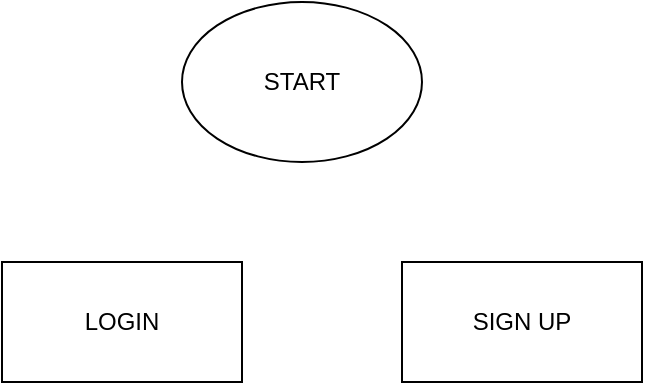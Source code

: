 <mxfile version="26.0.16">
  <diagram name="Page-1" id="Gp0mxtubiIPdionD2KCq">
    <mxGraphModel dx="786" dy="455" grid="1" gridSize="10" guides="1" tooltips="1" connect="1" arrows="1" fold="1" page="1" pageScale="1" pageWidth="850" pageHeight="1100" math="0" shadow="0">
      <root>
        <mxCell id="0" />
        <mxCell id="1" parent="0" />
        <mxCell id="DTR3MV4HLkMA3AVCcwwx-1" value="START" style="ellipse;whiteSpace=wrap;html=1;" vertex="1" parent="1">
          <mxGeometry x="340" y="200" width="120" height="80" as="geometry" />
        </mxCell>
        <mxCell id="DTR3MV4HLkMA3AVCcwwx-2" value="LOGIN" style="rounded=0;whiteSpace=wrap;html=1;" vertex="1" parent="1">
          <mxGeometry x="250" y="330" width="120" height="60" as="geometry" />
        </mxCell>
        <mxCell id="DTR3MV4HLkMA3AVCcwwx-3" value="SIGN UP" style="rounded=0;whiteSpace=wrap;html=1;" vertex="1" parent="1">
          <mxGeometry x="450" y="330" width="120" height="60" as="geometry" />
        </mxCell>
      </root>
    </mxGraphModel>
  </diagram>
</mxfile>
